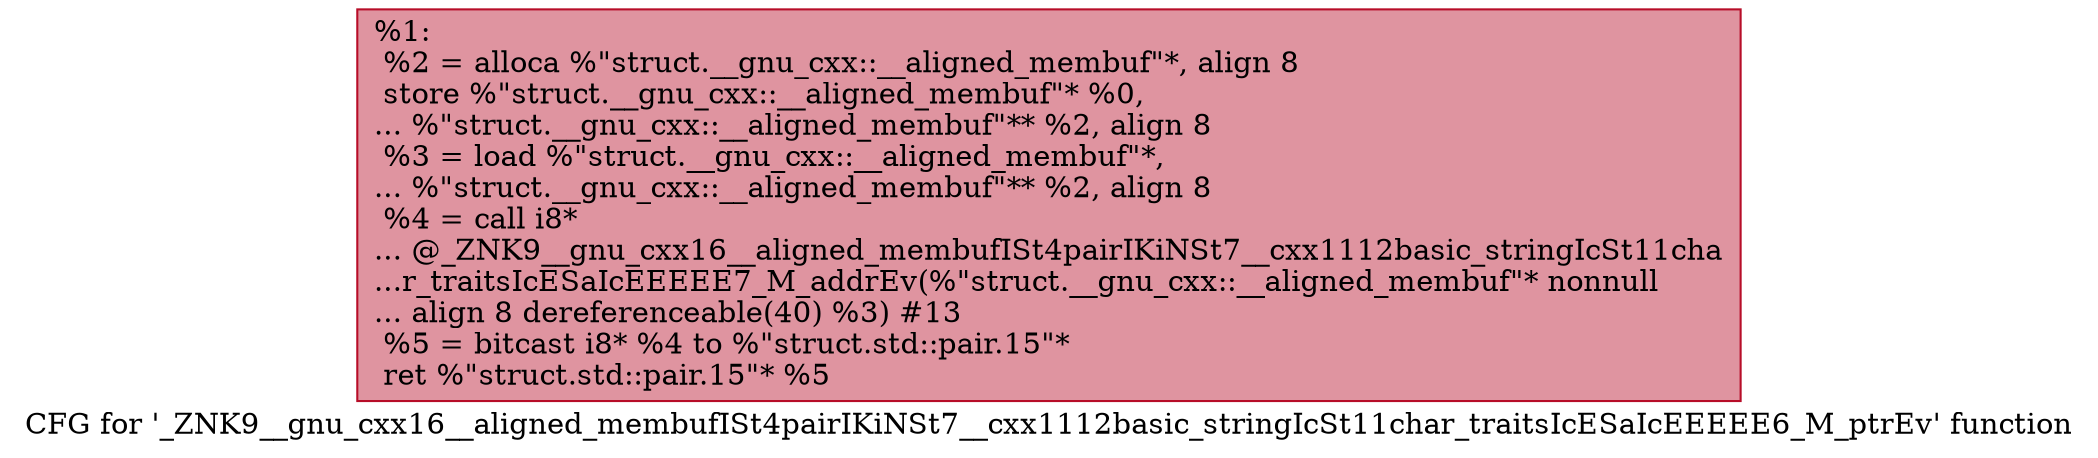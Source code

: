 digraph "CFG for '_ZNK9__gnu_cxx16__aligned_membufISt4pairIKiNSt7__cxx1112basic_stringIcSt11char_traitsIcESaIcEEEEE6_M_ptrEv' function" {
	label="CFG for '_ZNK9__gnu_cxx16__aligned_membufISt4pairIKiNSt7__cxx1112basic_stringIcSt11char_traitsIcESaIcEEEEE6_M_ptrEv' function";

	Node0x55a8468334f0 [shape=record,color="#b70d28ff", style=filled, fillcolor="#b70d2870",label="{%1:\l  %2 = alloca %\"struct.__gnu_cxx::__aligned_membuf\"*, align 8\l  store %\"struct.__gnu_cxx::__aligned_membuf\"* %0,\l... %\"struct.__gnu_cxx::__aligned_membuf\"** %2, align 8\l  %3 = load %\"struct.__gnu_cxx::__aligned_membuf\"*,\l... %\"struct.__gnu_cxx::__aligned_membuf\"** %2, align 8\l  %4 = call i8*\l... @_ZNK9__gnu_cxx16__aligned_membufISt4pairIKiNSt7__cxx1112basic_stringIcSt11cha\l...r_traitsIcESaIcEEEEE7_M_addrEv(%\"struct.__gnu_cxx::__aligned_membuf\"* nonnull\l... align 8 dereferenceable(40) %3) #13\l  %5 = bitcast i8* %4 to %\"struct.std::pair.15\"*\l  ret %\"struct.std::pair.15\"* %5\l}"];
}
